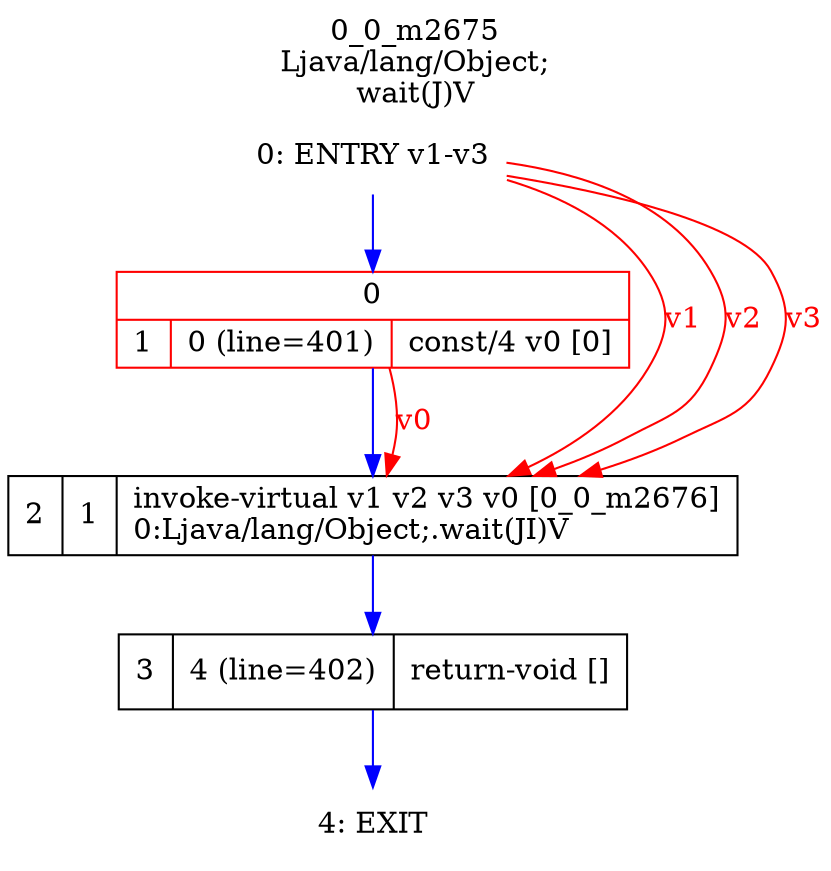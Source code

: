 digraph G {
rankdir=UD;
labelloc=t;
label="0_0_m2675\nLjava/lang/Object;
wait(J)V";
0[label="0: ENTRY v1-v3",shape=plaintext];
1[label="{0|{1|0 (line=401)|const/4 v0 [0]\l}}",shape=record, color=red];
2[label="2|1|invoke-virtual v1 v2 v3 v0 [0_0_m2676]\l0:Ljava/lang/Object;.wait(JI)V\l",shape=record,URL="0_0_m2676.dot"];
3[label="3|4 (line=402)|return-void []\l",shape=record];
4[label="4: EXIT",shape=plaintext];
0->1 [color=blue, fontcolor=blue,weight=100, taillabel=""];
1->2 [color=blue, fontcolor=blue,weight=100, taillabel=""];
2->3 [color=blue, fontcolor=blue,weight=100, taillabel=""];
3->4 [color=blue, fontcolor=blue,weight=100, taillabel=""];
0->2 [color=red, fontcolor=red, label="v1"];
0->2 [color=red, fontcolor=red, label="v2"];
0->2 [color=red, fontcolor=red, label="v3"];
1->2 [color=red, fontcolor=red, label="v0"];
}
